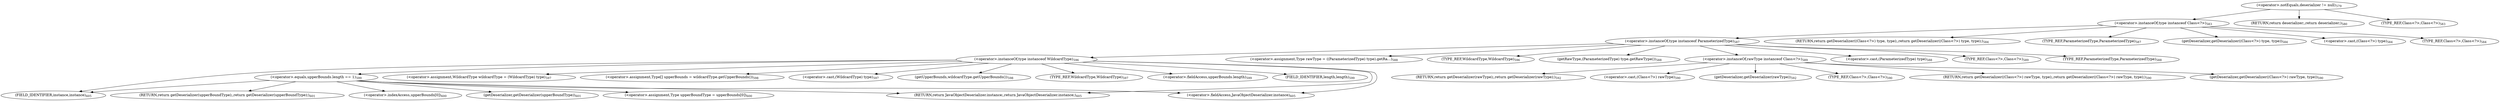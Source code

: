 digraph "getDeserializer" {  
"1547" [label = <(RETURN,return JavaObjectDeserializer.instance;,return JavaObjectDeserializer.instance;)<SUB>605</SUB>> ]
"1470" [label = <(&lt;operator&gt;.notEquals,deserializer != null)<SUB>579</SUB>> ]
"1477" [label = <(&lt;operator&gt;.instanceOf,type instanceof Class&lt;?&gt;)<SUB>583</SUB>> ]
"1488" [label = <(&lt;operator&gt;.instanceOf,type instanceof ParameterizedType)<SUB>587</SUB>> ]
"1516" [label = <(&lt;operator&gt;.instanceOf,type instanceof WildcardType)<SUB>596</SUB>> ]
"1548" [label = <(&lt;operator&gt;.fieldAccess,JavaObjectDeserializer.instance)<SUB>605</SUB>> ]
"1474" [label = <(RETURN,return deserializer;,return deserializer;)<SUB>580</SUB>> ]
"1479" [label = <(TYPE_REF,Class&lt;?&gt;,Class&lt;?&gt;)<SUB>583</SUB>> ]
"1481" [label = <(RETURN,return getDeserializer((Class&lt;?&gt;) type, type);,return getDeserializer((Class&lt;?&gt;) type, type);)<SUB>584</SUB>> ]
"1490" [label = <(TYPE_REF,ParameterizedType,ParameterizedType)<SUB>587</SUB>> ]
"1493" [label = <(&lt;operator&gt;.assignment,Type rawType = ((ParameterizedType) type).getRa...)<SUB>588</SUB>> ]
"1518" [label = <(TYPE_REF,WildcardType,WildcardType)<SUB>596</SUB>> ]
"1521" [label = <(&lt;operator&gt;.assignment,WildcardType wildcardType = (WildcardType) type)<SUB>597</SUB>> ]
"1527" [label = <(&lt;operator&gt;.assignment,Type[] upperBounds = wildcardType.getUpperBounds())<SUB>598</SUB>> ]
"1550" [label = <(FIELD_IDENTIFIER,instance,instance)<SUB>605</SUB>> ]
"1482" [label = <(getDeserializer,getDeserializer((Class&lt;?&gt;) type, type))<SUB>584</SUB>> ]
"1495" [label = <(getRawType,(ParameterizedType) type.getRawType())<SUB>588</SUB>> ]
"1500" [label = <(&lt;operator&gt;.instanceOf,rawType instanceof Class&lt;?&gt;)<SUB>589</SUB>> ]
"1523" [label = <(&lt;operator&gt;.cast,(WildcardType) type)<SUB>597</SUB>> ]
"1529" [label = <(getUpperBounds,wildcardType.getUpperBounds())<SUB>598</SUB>> ]
"1532" [label = <(&lt;operator&gt;.equals,upperBounds.length == 1)<SUB>599</SUB>> ]
"1483" [label = <(&lt;operator&gt;.cast,(Class&lt;?&gt;) type)<SUB>584</SUB>> ]
"1496" [label = <(&lt;operator&gt;.cast,(ParameterizedType) type)<SUB>588</SUB>> ]
"1502" [label = <(TYPE_REF,Class&lt;?&gt;,Class&lt;?&gt;)<SUB>589</SUB>> ]
"1504" [label = <(RETURN,return getDeserializer((Class&lt;?&gt;) rawType, type);,return getDeserializer((Class&lt;?&gt;) rawType, type);)<SUB>590</SUB>> ]
"1524" [label = <(TYPE_REF,WildcardType,WildcardType)<SUB>597</SUB>> ]
"1533" [label = <(&lt;operator&gt;.fieldAccess,upperBounds.length)<SUB>599</SUB>> ]
"1539" [label = <(&lt;operator&gt;.assignment,Type upperBoundType = upperBounds[0])<SUB>600</SUB>> ]
"1544" [label = <(RETURN,return getDeserializer(upperBoundType);,return getDeserializer(upperBoundType);)<SUB>601</SUB>> ]
"1484" [label = <(TYPE_REF,Class&lt;?&gt;,Class&lt;?&gt;)<SUB>584</SUB>> ]
"1497" [label = <(TYPE_REF,ParameterizedType,ParameterizedType)<SUB>588</SUB>> ]
"1505" [label = <(getDeserializer,getDeserializer((Class&lt;?&gt;) rawType, type))<SUB>590</SUB>> ]
"1512" [label = <(RETURN,return getDeserializer(rawType);,return getDeserializer(rawType);)<SUB>592</SUB>> ]
"1535" [label = <(FIELD_IDENTIFIER,length,length)<SUB>599</SUB>> ]
"1541" [label = <(&lt;operator&gt;.indexAccess,upperBounds[0])<SUB>600</SUB>> ]
"1545" [label = <(getDeserializer,getDeserializer(upperBoundType))<SUB>601</SUB>> ]
"1506" [label = <(&lt;operator&gt;.cast,(Class&lt;?&gt;) rawType)<SUB>590</SUB>> ]
"1513" [label = <(getDeserializer,getDeserializer(rawType))<SUB>592</SUB>> ]
"1507" [label = <(TYPE_REF,Class&lt;?&gt;,Class&lt;?&gt;)<SUB>590</SUB>> ]
  "1470" -> "1479" 
  "1470" -> "1474" 
  "1470" -> "1477" 
  "1477" -> "1484" 
  "1477" -> "1488" 
  "1477" -> "1481" 
  "1477" -> "1483" 
  "1477" -> "1490" 
  "1477" -> "1482" 
  "1488" -> "1516" 
  "1488" -> "1495" 
  "1488" -> "1497" 
  "1488" -> "1518" 
  "1488" -> "1502" 
  "1488" -> "1496" 
  "1488" -> "1500" 
  "1488" -> "1493" 
  "1516" -> "1532" 
  "1516" -> "1548" 
  "1516" -> "1533" 
  "1516" -> "1523" 
  "1516" -> "1535" 
  "1516" -> "1550" 
  "1516" -> "1521" 
  "1516" -> "1524" 
  "1516" -> "1547" 
  "1516" -> "1527" 
  "1516" -> "1529" 
  "1500" -> "1513" 
  "1500" -> "1505" 
  "1500" -> "1504" 
  "1500" -> "1507" 
  "1500" -> "1512" 
  "1500" -> "1506" 
  "1532" -> "1548" 
  "1532" -> "1544" 
  "1532" -> "1539" 
  "1532" -> "1550" 
  "1532" -> "1547" 
  "1532" -> "1541" 
  "1532" -> "1545" 
}
